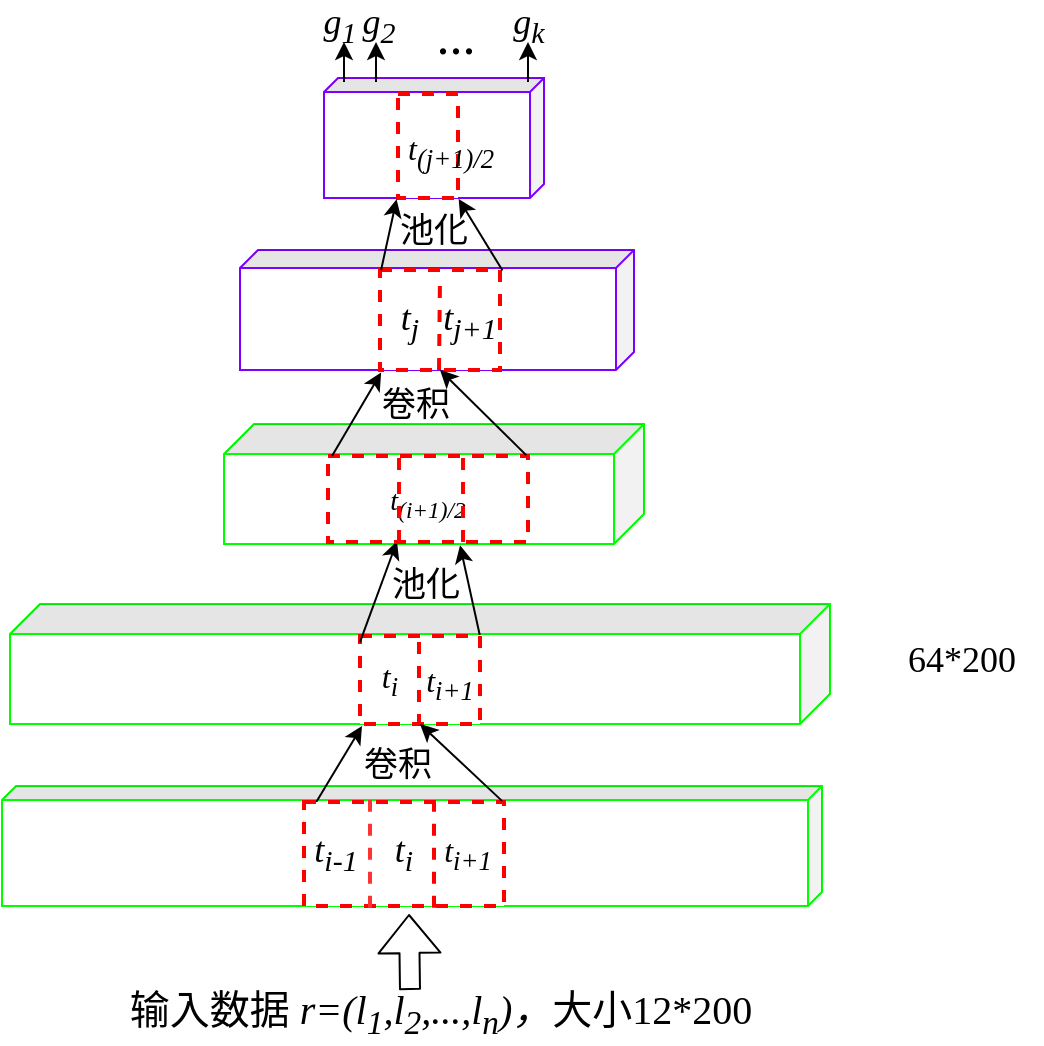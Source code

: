 <mxfile version="12.2.2" type="github" pages="1">
  <diagram id="xomN25JMLdnJ_QrAI-wc" name="Page-1">
    <mxGraphModel dx="1363" dy="722" grid="1" gridSize="10" guides="1" tooltips="1" connect="1" arrows="1" fold="1" page="1" pageScale="1" pageWidth="827" pageHeight="1169" math="0" shadow="0">
      <root>
        <mxCell id="0"/>
        <mxCell id="1" parent="0"/>
        <mxCell id="jfBKxEfQu9cr7d7Tc6k2-1" value="" style="shape=cube;whiteSpace=wrap;html=1;boundedLbl=1;backgroundOutline=1;darkOpacity=0.05;darkOpacity2=0.1;direction=south;size=7;fontFamily=Times New Roman;strokeColor=#00FF00;" parent="1" vertex="1">
          <mxGeometry x="190" y="618" width="410" height="60" as="geometry"/>
        </mxCell>
        <mxCell id="jfBKxEfQu9cr7d7Tc6k2-2" value="" style="shape=cube;whiteSpace=wrap;html=1;boundedLbl=1;backgroundOutline=1;darkOpacity=0.05;darkOpacity2=0.1;direction=south;size=15;fontFamily=Times New Roman;strokeColor=#00FF00;" parent="1" vertex="1">
          <mxGeometry x="194" y="527" width="410" height="60" as="geometry"/>
        </mxCell>
        <mxCell id="jfBKxEfQu9cr7d7Tc6k2-3" value="" style="endArrow=classic;html=1;fontFamily=Times New Roman;exitX=0.012;exitY=0.017;exitDx=0;exitDy=0;exitPerimeter=0;" parent="1" edge="1">
          <mxGeometry width="50" height="50" relative="1" as="geometry">
            <mxPoint x="341.2" y="635.884" as="sourcePoint"/>
            <mxPoint x="370" y="588" as="targetPoint"/>
          </mxGeometry>
        </mxCell>
        <mxCell id="jfBKxEfQu9cr7d7Tc6k2-5" value="&lt;i&gt;t&lt;sub&gt;i&lt;/sub&gt;&lt;/i&gt;" style="rounded=0;whiteSpace=wrap;html=1;dashed=1;fontFamily=Times New Roman;fontSize=18;strokeColor=#FF0000;strokeWidth=2;" parent="1" vertex="1">
          <mxGeometry x="341" y="626" width="100" height="52" as="geometry"/>
        </mxCell>
        <mxCell id="jfBKxEfQu9cr7d7Tc6k2-18" value="卷积" style="text;html=1;resizable=0;points=[];autosize=1;align=left;verticalAlign=top;spacingTop=-4;fontFamily=Times New Roman;fontSize=17;" parent="1" vertex="1">
          <mxGeometry x="369" y="595" width="40" height="10" as="geometry"/>
        </mxCell>
        <mxCell id="jfBKxEfQu9cr7d7Tc6k2-20" value="" style="shape=cube;whiteSpace=wrap;html=1;boundedLbl=1;backgroundOutline=1;darkOpacity=0.05;darkOpacity2=0.1;direction=south;size=15;fontFamily=Times New Roman;fontSize=16;strokeColor=#00FF00;" parent="1" vertex="1">
          <mxGeometry x="301" y="437" width="210" height="60" as="geometry"/>
        </mxCell>
        <mxCell id="jfBKxEfQu9cr7d7Tc6k2-22" value="" style="rounded=0;whiteSpace=wrap;html=1;dashed=1;fontFamily=Times New Roman;fontSize=16;strokeColor=#FF0000;strokeWidth=2;" parent="1" vertex="1">
          <mxGeometry x="369" y="543" width="60" height="44" as="geometry"/>
        </mxCell>
        <mxCell id="jfBKxEfQu9cr7d7Tc6k2-23" value="" style="endArrow=none;dashed=1;html=1;fontFamily=Times New Roman;fontSize=16;strokeColor=#FF0000;strokeWidth=2;" parent="1" edge="1">
          <mxGeometry width="50" height="50" relative="1" as="geometry">
            <mxPoint x="398.5" y="588" as="sourcePoint"/>
            <mxPoint x="398.5" y="543" as="targetPoint"/>
          </mxGeometry>
        </mxCell>
        <mxCell id="jfBKxEfQu9cr7d7Tc6k2-27" value="池化" style="text;html=1;resizable=0;points=[];autosize=1;align=left;verticalAlign=top;spacingTop=-4;fontFamily=Times New Roman;fontSize=17;" parent="1" vertex="1">
          <mxGeometry x="383" y="505" width="40" height="10" as="geometry"/>
        </mxCell>
        <mxCell id="jfBKxEfQu9cr7d7Tc6k2-28" value="&lt;i&gt;t&lt;sub&gt;i-1&lt;/sub&gt;&lt;/i&gt;" style="text;html=1;strokeColor=none;fillColor=none;align=center;verticalAlign=middle;whiteSpace=wrap;rounded=0;dashed=1;fontFamily=Times New Roman;fontSize=18;" parent="1" vertex="1">
          <mxGeometry x="336.5" y="642" width="40" height="20" as="geometry"/>
        </mxCell>
        <mxCell id="jfBKxEfQu9cr7d7Tc6k2-34" value="&lt;i&gt;t&lt;sub&gt;i&lt;/sub&gt;&lt;/i&gt;" style="text;html=1;strokeColor=none;fillColor=none;align=center;verticalAlign=middle;whiteSpace=wrap;rounded=0;dashed=1;fontFamily=Times New Roman;fontSize=16;" parent="1" vertex="1">
          <mxGeometry x="379" y="555" width="10" height="20" as="geometry"/>
        </mxCell>
        <mxCell id="GcitMClPT5unUkETLewl-24" value="&lt;i&gt;t&lt;sub&gt;i+1&lt;/sub&gt;&lt;/i&gt;" style="text;html=1;strokeColor=none;fillColor=none;align=center;verticalAlign=middle;whiteSpace=wrap;rounded=0;dashed=1;fontFamily=Times New Roman;fontSize=16;" vertex="1" parent="1">
          <mxGeometry x="409" y="557" width="10" height="20" as="geometry"/>
        </mxCell>
        <mxCell id="jfBKxEfQu9cr7d7Tc6k2-53" value="&lt;font style=&quot;font-size: 20px&quot;&gt;&lt;font style=&quot;font-size: 20px&quot;&gt;输入数据&lt;i&gt; r=(l&lt;sub&gt;1&lt;/sub&gt;,l&lt;sub&gt;2&lt;/sub&gt;,...,l&lt;sub&gt;n&lt;/sub&gt;&lt;/i&gt;&lt;/font&gt;&lt;i&gt;)，&lt;/i&gt;大小12*200&lt;/font&gt;" style="text;html=1;strokeColor=none;fillColor=none;align=center;verticalAlign=middle;whiteSpace=wrap;rounded=0;dashed=1;fontFamily=Times New Roman;" parent="1" vertex="1">
          <mxGeometry x="239.5" y="716" width="339" height="31" as="geometry"/>
        </mxCell>
        <mxCell id="GcitMClPT5unUkETLewl-4" value="" style="endArrow=none;dashed=1;html=1;entryX=0.3;entryY=0;entryDx=0;entryDy=0;entryPerimeter=0;exitX=0.307;exitY=1.035;exitDx=0;exitDy=0;exitPerimeter=0;fontFamily=Times New Roman;fontSize=18;strokeColor=#FF3333;strokeWidth=2;" edge="1" parent="1">
          <mxGeometry width="50" height="50" relative="1" as="geometry">
            <mxPoint x="374" y="678.82" as="sourcePoint"/>
            <mxPoint x="374" y="625" as="targetPoint"/>
          </mxGeometry>
        </mxCell>
        <mxCell id="GcitMClPT5unUkETLewl-5" value="" style="endArrow=none;dashed=1;html=1;entryX=0.3;entryY=0;entryDx=0;entryDy=0;entryPerimeter=0;exitX=0.307;exitY=1.035;exitDx=0;exitDy=0;exitPerimeter=0;fontFamily=Times New Roman;fontSize=18;strokeColor=#FF0000;strokeWidth=2;" edge="1" parent="1">
          <mxGeometry width="50" height="50" relative="1" as="geometry">
            <mxPoint x="406" y="678.82" as="sourcePoint"/>
            <mxPoint x="406" y="625" as="targetPoint"/>
          </mxGeometry>
        </mxCell>
        <mxCell id="GcitMClPT5unUkETLewl-14" value="" style="endArrow=classic;html=1;fontFamily=Times New Roman;exitX=0.99;exitY=-0.011;exitDx=0;exitDy=0;exitPerimeter=0;entryX=0.5;entryY=1;entryDx=0;entryDy=0;" edge="1" parent="1" source="jfBKxEfQu9cr7d7Tc6k2-5" target="jfBKxEfQu9cr7d7Tc6k2-22">
          <mxGeometry width="50" height="50" relative="1" as="geometry">
            <mxPoint x="352.2" y="645.884" as="sourcePoint"/>
            <mxPoint x="381" y="598" as="targetPoint"/>
          </mxGeometry>
        </mxCell>
        <mxCell id="GcitMClPT5unUkETLewl-15" value="" style="endArrow=classic;html=1;fillColor=#ffffff;fontFamily=Times New Roman;fontSize=18;exitX=-0.017;exitY=0.025;exitDx=0;exitDy=0;exitPerimeter=0;entryX=0.345;entryY=0.992;entryDx=0;entryDy=0;entryPerimeter=0;" edge="1" parent="1" target="GcitMClPT5unUkETLewl-33">
          <mxGeometry width="50" height="50" relative="1" as="geometry">
            <mxPoint x="368.98" y="546.1" as="sourcePoint"/>
            <mxPoint x="386" y="490" as="targetPoint"/>
          </mxGeometry>
        </mxCell>
        <mxCell id="GcitMClPT5unUkETLewl-16" value="" style="endArrow=classic;html=1;fillColor=#ffffff;fontFamily=Times New Roman;fontSize=18;entryX=1.011;entryY=0.438;entryDx=0;entryDy=0;entryPerimeter=0;exitX=0.998;exitY=-0.012;exitDx=0;exitDy=0;exitPerimeter=0;" edge="1" parent="1" source="jfBKxEfQu9cr7d7Tc6k2-22" target="jfBKxEfQu9cr7d7Tc6k2-20">
          <mxGeometry width="50" height="50" relative="1" as="geometry">
            <mxPoint x="520" y="530" as="sourcePoint"/>
            <mxPoint x="570" y="480" as="targetPoint"/>
          </mxGeometry>
        </mxCell>
        <mxCell id="GcitMClPT5unUkETLewl-26" value="&lt;i&gt;t&lt;sub&gt;i+1&lt;/sub&gt;&lt;/i&gt;" style="text;html=1;strokeColor=none;fillColor=none;align=center;verticalAlign=middle;whiteSpace=wrap;rounded=0;dashed=1;fontFamily=Times New Roman;fontSize=16;" vertex="1" parent="1">
          <mxGeometry x="418" y="642" width="10" height="20" as="geometry"/>
        </mxCell>
        <mxCell id="GcitMClPT5unUkETLewl-31" value="" style="shape=cube;whiteSpace=wrap;html=1;boundedLbl=1;backgroundOutline=1;darkOpacity=0.05;darkOpacity2=0.1;direction=south;size=9;fontFamily=Times New Roman;strokeColor=#7F00FF;" vertex="1" parent="1">
          <mxGeometry x="309" y="350" width="197" height="60" as="geometry"/>
        </mxCell>
        <mxCell id="GcitMClPT5unUkETLewl-32" value="" style="shape=cube;whiteSpace=wrap;html=1;boundedLbl=1;backgroundOutline=1;darkOpacity=0.05;darkOpacity2=0.1;direction=south;size=7;fontFamily=Times New Roman;strokeColor=#7F00FF;" vertex="1" parent="1">
          <mxGeometry x="351" y="264" width="110" height="60" as="geometry"/>
        </mxCell>
        <mxCell id="GcitMClPT5unUkETLewl-33" value="&lt;i style=&quot;font-size: 14px&quot;&gt;t&lt;/i&gt;&lt;i style=&quot;font-size: 14px&quot;&gt;&lt;sub&gt;(i+1)/2&lt;/sub&gt;&lt;/i&gt;" style="rounded=0;whiteSpace=wrap;html=1;dashed=1;fontFamily=Times New Roman;fontSize=18;strokeColor=#FF0000;strokeWidth=2;" vertex="1" parent="1">
          <mxGeometry x="353" y="453" width="100" height="43" as="geometry"/>
        </mxCell>
        <mxCell id="GcitMClPT5unUkETLewl-35" value="" style="endArrow=none;dashed=1;html=1;entryX=0.3;entryY=0;entryDx=0;entryDy=0;entryPerimeter=0;exitX=0.307;exitY=1.035;exitDx=0;exitDy=0;exitPerimeter=0;fontFamily=Times New Roman;fontSize=18;strokeColor=#FF0000;strokeWidth=2;" edge="1" parent="1">
          <mxGeometry width="50" height="50" relative="1" as="geometry">
            <mxPoint x="388.5" y="496" as="sourcePoint"/>
            <mxPoint x="388.5" y="449" as="targetPoint"/>
          </mxGeometry>
        </mxCell>
        <mxCell id="GcitMClPT5unUkETLewl-36" value="" style="endArrow=none;dashed=1;html=1;entryX=0.3;entryY=0;entryDx=0;entryDy=0;entryPerimeter=0;exitX=0.307;exitY=1.035;exitDx=0;exitDy=0;exitPerimeter=0;fontFamily=Times New Roman;fontSize=18;strokeColor=#FF0000;strokeWidth=2;" edge="1" parent="1">
          <mxGeometry width="50" height="50" relative="1" as="geometry">
            <mxPoint x="420.5" y="496" as="sourcePoint"/>
            <mxPoint x="420.5" y="449" as="targetPoint"/>
          </mxGeometry>
        </mxCell>
        <mxCell id="GcitMClPT5unUkETLewl-39" value="" style="rounded=0;whiteSpace=wrap;html=1;dashed=1;fontFamily=Times New Roman;fontSize=16;strokeColor=#FF0000;strokeWidth=2;" vertex="1" parent="1">
          <mxGeometry x="379" y="360" width="60" height="50" as="geometry"/>
        </mxCell>
        <mxCell id="GcitMClPT5unUkETLewl-40" value="" style="endArrow=none;dashed=1;html=1;exitX=0.307;exitY=1.035;exitDx=0;exitDy=0;exitPerimeter=0;fontFamily=Times New Roman;fontSize=18;strokeColor=#FF0000;strokeWidth=2;" edge="1" parent="1">
          <mxGeometry width="50" height="50" relative="1" as="geometry">
            <mxPoint x="408.5" y="410" as="sourcePoint"/>
            <mxPoint x="409" y="363" as="targetPoint"/>
          </mxGeometry>
        </mxCell>
        <mxCell id="GcitMClPT5unUkETLewl-42" value="" style="rounded=0;whiteSpace=wrap;html=1;dashed=1;fontFamily=Times New Roman;fontSize=16;strokeColor=#FF0000;strokeWidth=2;" vertex="1" parent="1">
          <mxGeometry x="388" y="272" width="30" height="52" as="geometry"/>
        </mxCell>
        <mxCell id="GcitMClPT5unUkETLewl-43" value="" style="endArrow=classic;html=1;strokeColor=#000000;strokeWidth=1;fillColor=#ffffff;fontFamily=Times New Roman;fontSize=18;entryX=0.026;entryY=1.025;entryDx=0;entryDy=0;entryPerimeter=0;" edge="1" parent="1">
          <mxGeometry width="50" height="50" relative="1" as="geometry">
            <mxPoint x="355" y="453" as="sourcePoint"/>
            <mxPoint x="379.56" y="411.25" as="targetPoint"/>
          </mxGeometry>
        </mxCell>
        <mxCell id="GcitMClPT5unUkETLewl-44" value="" style="endArrow=classic;html=1;strokeColor=#000000;strokeWidth=1;fillColor=#ffffff;fontFamily=Times New Roman;fontSize=18;entryX=0.5;entryY=1;entryDx=0;entryDy=0;exitX=0.991;exitY=-0.01;exitDx=0;exitDy=0;exitPerimeter=0;" edge="1" parent="1" source="GcitMClPT5unUkETLewl-33" target="GcitMClPT5unUkETLewl-39">
          <mxGeometry width="50" height="50" relative="1" as="geometry">
            <mxPoint x="456" y="454" as="sourcePoint"/>
            <mxPoint x="260" y="390" as="targetPoint"/>
          </mxGeometry>
        </mxCell>
        <mxCell id="GcitMClPT5unUkETLewl-45" value="" style="endArrow=classic;html=1;strokeColor=#000000;strokeWidth=1;fillColor=#ffffff;fontFamily=Times New Roman;fontSize=18;exitX=0.009;exitY=0.001;exitDx=0;exitDy=0;exitPerimeter=0;entryX=-0.024;entryY=1.013;entryDx=0;entryDy=0;entryPerimeter=0;" edge="1" parent="1" source="GcitMClPT5unUkETLewl-39" target="GcitMClPT5unUkETLewl-42">
          <mxGeometry width="50" height="50" relative="1" as="geometry">
            <mxPoint x="510" y="360" as="sourcePoint"/>
            <mxPoint x="560" y="310" as="targetPoint"/>
          </mxGeometry>
        </mxCell>
        <mxCell id="GcitMClPT5unUkETLewl-46" value="" style="endArrow=classic;html=1;strokeColor=#000000;strokeWidth=1;fillColor=#ffffff;fontFamily=Times New Roman;fontSize=18;exitX=1.021;exitY=0.006;exitDx=0;exitDy=0;exitPerimeter=0;entryX=1.007;entryY=0.388;entryDx=0;entryDy=0;entryPerimeter=0;" edge="1" parent="1" source="GcitMClPT5unUkETLewl-39" target="GcitMClPT5unUkETLewl-32">
          <mxGeometry width="50" height="50" relative="1" as="geometry">
            <mxPoint x="560" y="400" as="sourcePoint"/>
            <mxPoint x="610" y="350" as="targetPoint"/>
          </mxGeometry>
        </mxCell>
        <mxCell id="GcitMClPT5unUkETLewl-47" value="卷积" style="text;html=1;resizable=0;points=[];autosize=1;align=left;verticalAlign=top;spacingTop=-4;fontFamily=Times New Roman;fontSize=17;" vertex="1" parent="1">
          <mxGeometry x="378" y="415" width="40" height="10" as="geometry"/>
        </mxCell>
        <mxCell id="GcitMClPT5unUkETLewl-48" value="池化" style="text;html=1;resizable=0;points=[];autosize=1;align=left;verticalAlign=top;spacingTop=-4;fontFamily=Times New Roman;fontSize=17;" vertex="1" parent="1">
          <mxGeometry x="386.5" y="328" width="40" height="10" as="geometry"/>
        </mxCell>
        <mxCell id="GcitMClPT5unUkETLewl-51" value="64*200" style="text;html=1;strokeColor=none;fillColor=none;align=center;verticalAlign=middle;whiteSpace=wrap;rounded=0;shadow=0;glass=0;comic=0;labelBackgroundColor=none;fontFamily=Times New Roman;fontSize=18;" vertex="1" parent="1">
          <mxGeometry x="630" y="537.5" width="80" height="35" as="geometry"/>
        </mxCell>
        <mxCell id="GcitMClPT5unUkETLewl-52" value="" style="shape=flexArrow;endArrow=classic;html=1;strokeColor=#000000;strokeWidth=1;fillColor=#ffffff;fontFamily=Times New Roman;fontSize=18;" edge="1" parent="1">
          <mxGeometry width="50" height="50" relative="1" as="geometry">
            <mxPoint x="394" y="720" as="sourcePoint"/>
            <mxPoint x="393.5" y="682" as="targetPoint"/>
          </mxGeometry>
        </mxCell>
        <mxCell id="GcitMClPT5unUkETLewl-53" value="&lt;i&gt;t&lt;sub&gt;j&lt;/sub&gt;&lt;/i&gt;" style="text;html=1;strokeColor=none;fillColor=none;align=center;verticalAlign=middle;whiteSpace=wrap;rounded=0;shadow=0;glass=0;comic=0;labelBackgroundColor=none;fontFamily=Times New Roman;fontSize=18;" vertex="1" parent="1">
          <mxGeometry x="379" y="376" width="30" height="20" as="geometry"/>
        </mxCell>
        <mxCell id="GcitMClPT5unUkETLewl-54" value="&lt;i&gt;t&lt;sub&gt;j+1&lt;/sub&gt;&lt;/i&gt;" style="text;html=1;strokeColor=none;fillColor=none;align=center;verticalAlign=middle;whiteSpace=wrap;rounded=0;shadow=0;glass=0;comic=0;labelBackgroundColor=none;fontFamily=Times New Roman;fontSize=18;" vertex="1" parent="1">
          <mxGeometry x="404" y="376" width="40" height="20" as="geometry"/>
        </mxCell>
        <mxCell id="GcitMClPT5unUkETLewl-55" value="&lt;i style=&quot;font-size: 16px&quot;&gt;t&lt;sub&gt;(j+1)/2&lt;/sub&gt;&lt;/i&gt;" style="text;html=1;fontSize=18;fontFamily=Times New Roman;" vertex="1" parent="1">
          <mxGeometry x="391" y="282" width="50" height="20" as="geometry"/>
        </mxCell>
        <mxCell id="GcitMClPT5unUkETLewl-58" value="" style="endArrow=classic;html=1;strokeColor=#000000;strokeWidth=1;fillColor=#ffffff;fontFamily=Times New Roman;fontSize=18;" edge="1" parent="1">
          <mxGeometry width="50" height="50" relative="1" as="geometry">
            <mxPoint x="361" y="266" as="sourcePoint"/>
            <mxPoint x="361" y="246" as="targetPoint"/>
          </mxGeometry>
        </mxCell>
        <mxCell id="GcitMClPT5unUkETLewl-59" value="" style="endArrow=classic;html=1;strokeColor=#000000;strokeWidth=1;fillColor=#ffffff;fontFamily=Times New Roman;fontSize=18;" edge="1" parent="1">
          <mxGeometry width="50" height="50" relative="1" as="geometry">
            <mxPoint x="377.0" y="266" as="sourcePoint"/>
            <mxPoint x="377.0" y="246" as="targetPoint"/>
          </mxGeometry>
        </mxCell>
        <mxCell id="GcitMClPT5unUkETLewl-60" value="" style="endArrow=classic;html=1;strokeColor=#000000;strokeWidth=1;fillColor=#ffffff;fontFamily=Times New Roman;fontSize=18;" edge="1" parent="1">
          <mxGeometry width="50" height="50" relative="1" as="geometry">
            <mxPoint x="453.0" y="266" as="sourcePoint"/>
            <mxPoint x="453.0" y="246" as="targetPoint"/>
          </mxGeometry>
        </mxCell>
        <mxCell id="GcitMClPT5unUkETLewl-61" value="&lt;i&gt;g&lt;sub&gt;1&lt;/sub&gt;&lt;/i&gt;" style="text;html=1;strokeColor=none;fillColor=none;align=center;verticalAlign=middle;whiteSpace=wrap;rounded=0;shadow=0;glass=0;comic=0;labelBackgroundColor=none;fontFamily=Times New Roman;fontSize=18;" vertex="1" parent="1">
          <mxGeometry x="344" y="228" width="30" height="20" as="geometry"/>
        </mxCell>
        <mxCell id="GcitMClPT5unUkETLewl-62" value="&lt;i&gt;g&lt;sub&gt;2&lt;br&gt;&lt;/sub&gt;&lt;/i&gt;" style="text;html=1;strokeColor=none;fillColor=none;align=center;verticalAlign=middle;whiteSpace=wrap;rounded=0;shadow=0;glass=0;comic=0;labelBackgroundColor=none;fontFamily=Times New Roman;fontSize=18;" vertex="1" parent="1">
          <mxGeometry x="369" y="228" width="19" height="20" as="geometry"/>
        </mxCell>
        <mxCell id="GcitMClPT5unUkETLewl-64" value="&lt;i&gt;g&lt;sub&gt;k&lt;br&gt;&lt;/sub&gt;&lt;/i&gt;" style="text;html=1;strokeColor=none;fillColor=none;align=center;verticalAlign=middle;whiteSpace=wrap;rounded=0;shadow=0;glass=0;comic=0;labelBackgroundColor=none;fontFamily=Times New Roman;fontSize=18;" vertex="1" parent="1">
          <mxGeometry x="444.5" y="228" width="17" height="20" as="geometry"/>
        </mxCell>
        <mxCell id="GcitMClPT5unUkETLewl-66" value="&lt;font style=&quot;font-size: 26px&quot;&gt;...&lt;/font&gt;" style="text;html=1;strokeColor=none;fillColor=none;align=center;verticalAlign=middle;whiteSpace=wrap;rounded=0;shadow=0;glass=0;comic=0;labelBackgroundColor=none;fontFamily=Times New Roman;fontSize=18;" vertex="1" parent="1">
          <mxGeometry x="401.5" y="235" width="30" height="15" as="geometry"/>
        </mxCell>
      </root>
    </mxGraphModel>
  </diagram>
</mxfile>
